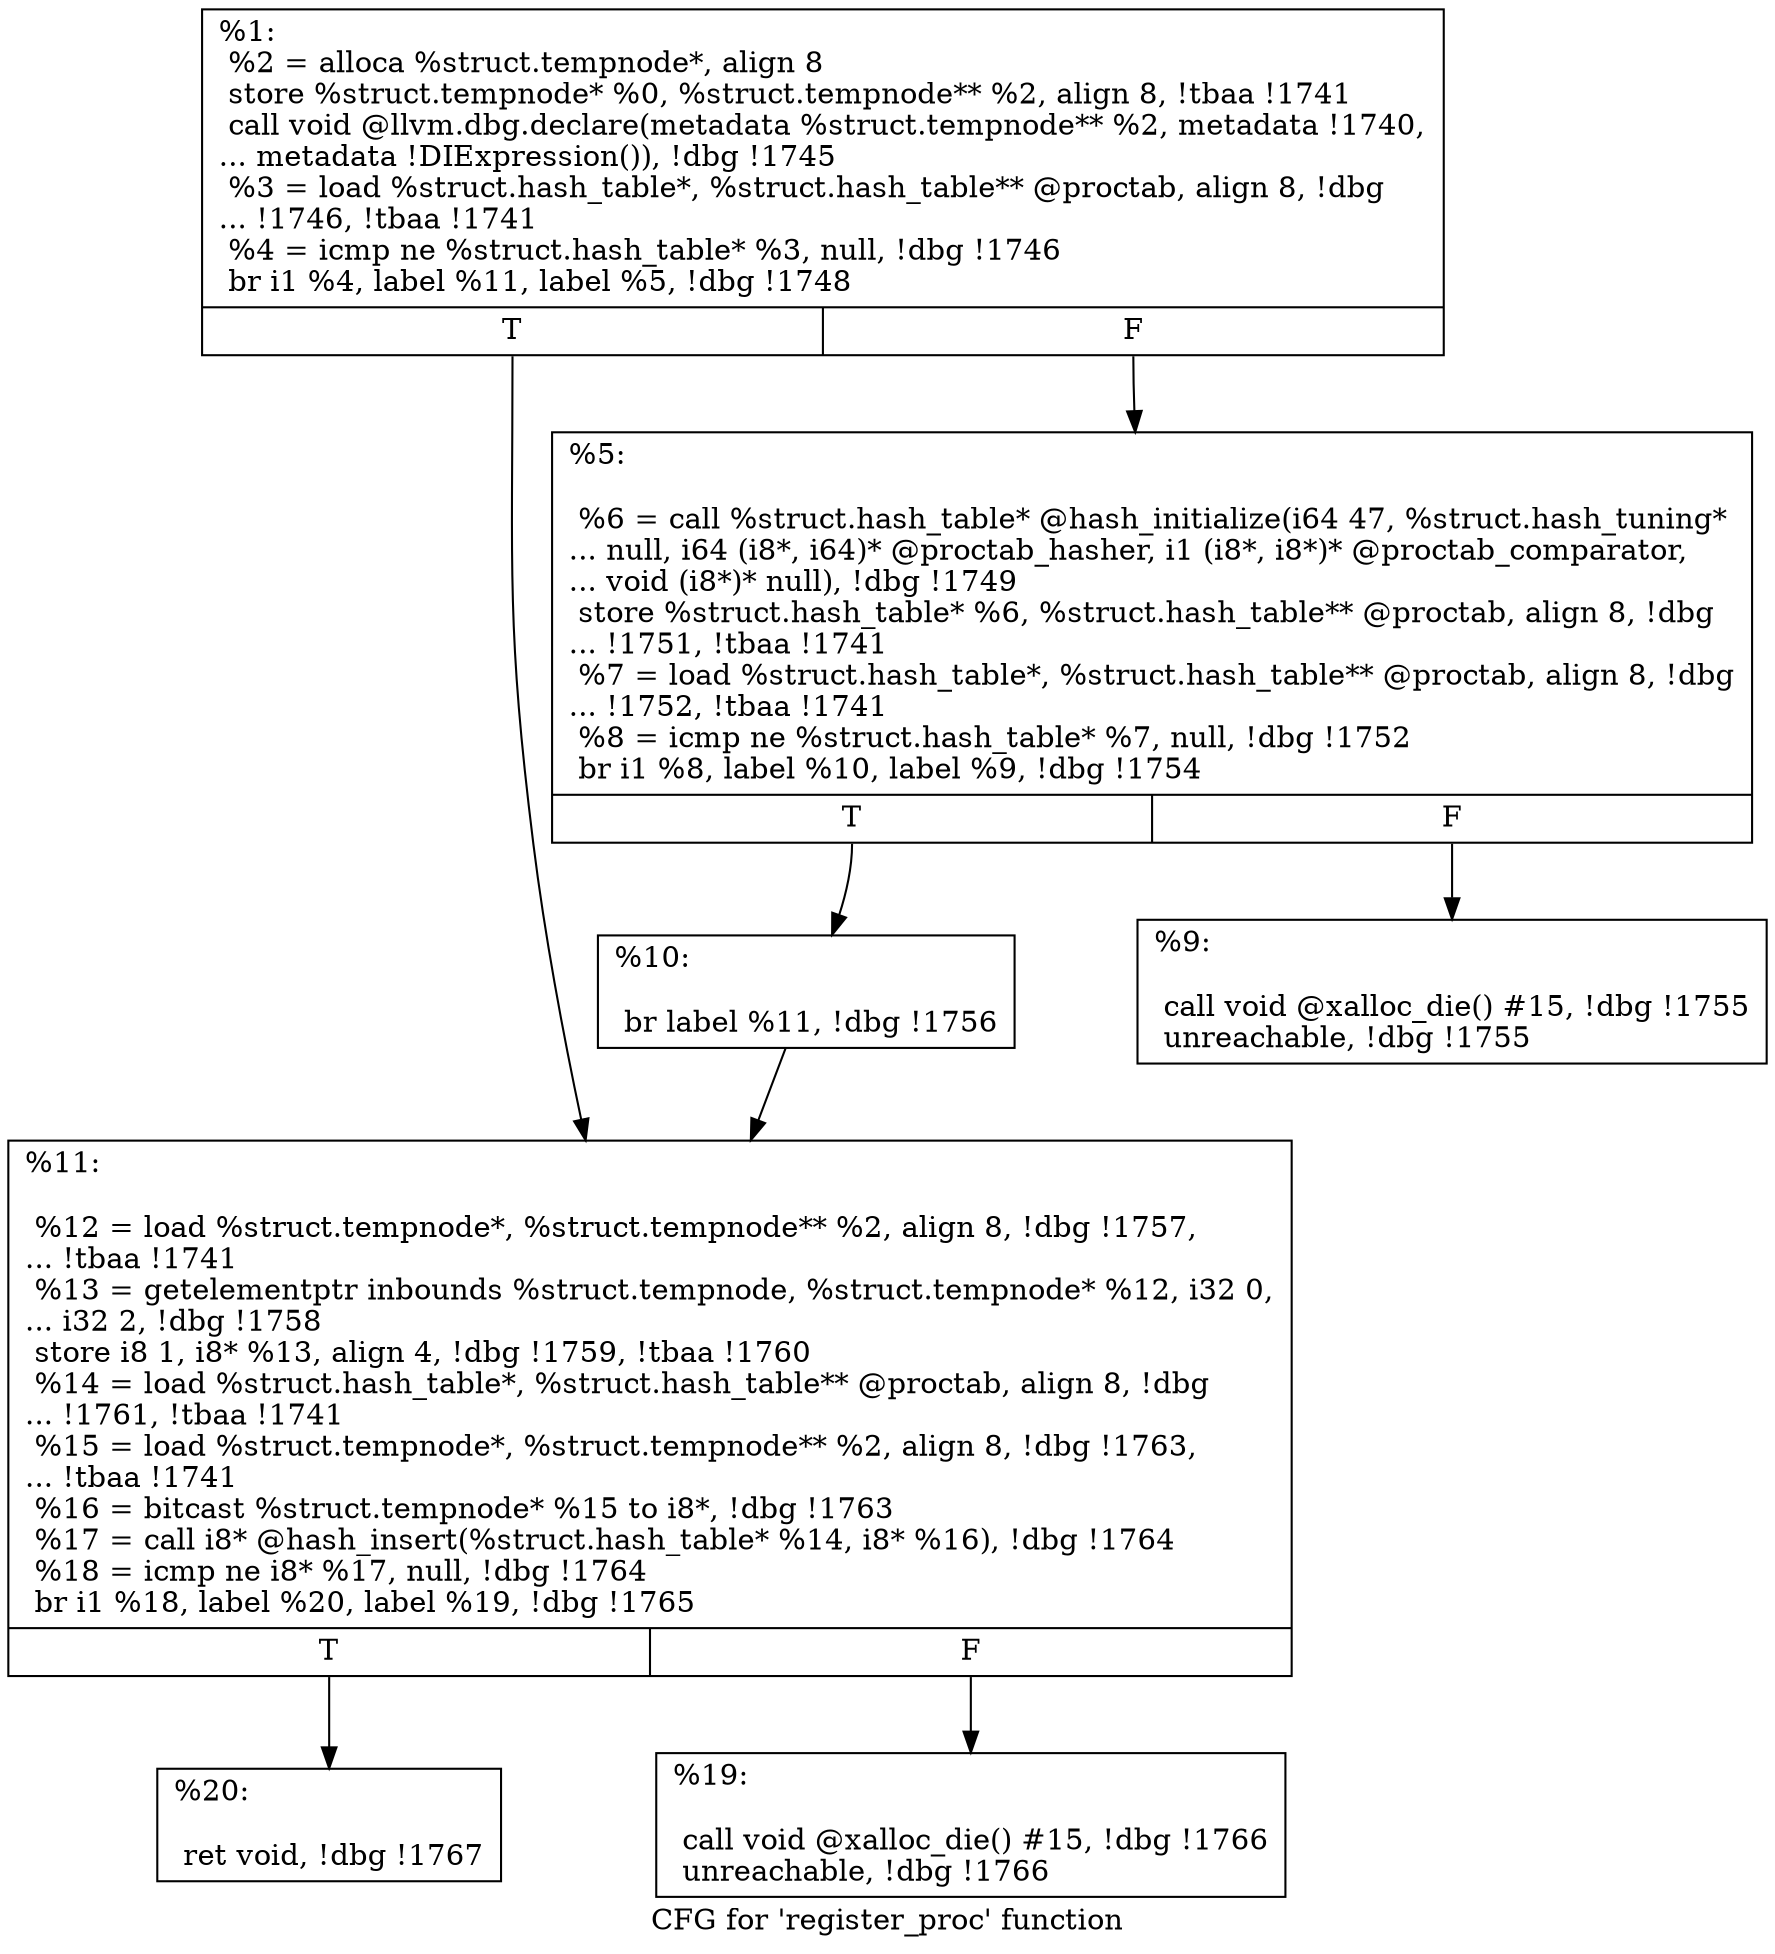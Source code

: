 digraph "CFG for 'register_proc' function" {
	label="CFG for 'register_proc' function";

	Node0x1fde6a0 [shape=record,label="{%1:\l  %2 = alloca %struct.tempnode*, align 8\l  store %struct.tempnode* %0, %struct.tempnode** %2, align 8, !tbaa !1741\l  call void @llvm.dbg.declare(metadata %struct.tempnode** %2, metadata !1740,\l... metadata !DIExpression()), !dbg !1745\l  %3 = load %struct.hash_table*, %struct.hash_table** @proctab, align 8, !dbg\l... !1746, !tbaa !1741\l  %4 = icmp ne %struct.hash_table* %3, null, !dbg !1746\l  br i1 %4, label %11, label %5, !dbg !1748\l|{<s0>T|<s1>F}}"];
	Node0x1fde6a0:s0 -> Node0x1fe3fb0;
	Node0x1fde6a0:s1 -> Node0x1fe3ec0;
	Node0x1fe3ec0 [shape=record,label="{%5:\l\l  %6 = call %struct.hash_table* @hash_initialize(i64 47, %struct.hash_tuning*\l... null, i64 (i8*, i64)* @proctab_hasher, i1 (i8*, i8*)* @proctab_comparator,\l... void (i8*)* null), !dbg !1749\l  store %struct.hash_table* %6, %struct.hash_table** @proctab, align 8, !dbg\l... !1751, !tbaa !1741\l  %7 = load %struct.hash_table*, %struct.hash_table** @proctab, align 8, !dbg\l... !1752, !tbaa !1741\l  %8 = icmp ne %struct.hash_table* %7, null, !dbg !1752\l  br i1 %8, label %10, label %9, !dbg !1754\l|{<s0>T|<s1>F}}"];
	Node0x1fe3ec0:s0 -> Node0x1fe3f60;
	Node0x1fe3ec0:s1 -> Node0x1fe3f10;
	Node0x1fe3f10 [shape=record,label="{%9:\l\l  call void @xalloc_die() #15, !dbg !1755\l  unreachable, !dbg !1755\l}"];
	Node0x1fe3f60 [shape=record,label="{%10:\l\l  br label %11, !dbg !1756\l}"];
	Node0x1fe3f60 -> Node0x1fe3fb0;
	Node0x1fe3fb0 [shape=record,label="{%11:\l\l  %12 = load %struct.tempnode*, %struct.tempnode** %2, align 8, !dbg !1757,\l... !tbaa !1741\l  %13 = getelementptr inbounds %struct.tempnode, %struct.tempnode* %12, i32 0,\l... i32 2, !dbg !1758\l  store i8 1, i8* %13, align 4, !dbg !1759, !tbaa !1760\l  %14 = load %struct.hash_table*, %struct.hash_table** @proctab, align 8, !dbg\l... !1761, !tbaa !1741\l  %15 = load %struct.tempnode*, %struct.tempnode** %2, align 8, !dbg !1763,\l... !tbaa !1741\l  %16 = bitcast %struct.tempnode* %15 to i8*, !dbg !1763\l  %17 = call i8* @hash_insert(%struct.hash_table* %14, i8* %16), !dbg !1764\l  %18 = icmp ne i8* %17, null, !dbg !1764\l  br i1 %18, label %20, label %19, !dbg !1765\l|{<s0>T|<s1>F}}"];
	Node0x1fe3fb0:s0 -> Node0x1fe4050;
	Node0x1fe3fb0:s1 -> Node0x1fe4000;
	Node0x1fe4000 [shape=record,label="{%19:\l\l  call void @xalloc_die() #15, !dbg !1766\l  unreachable, !dbg !1766\l}"];
	Node0x1fe4050 [shape=record,label="{%20:\l\l  ret void, !dbg !1767\l}"];
}
